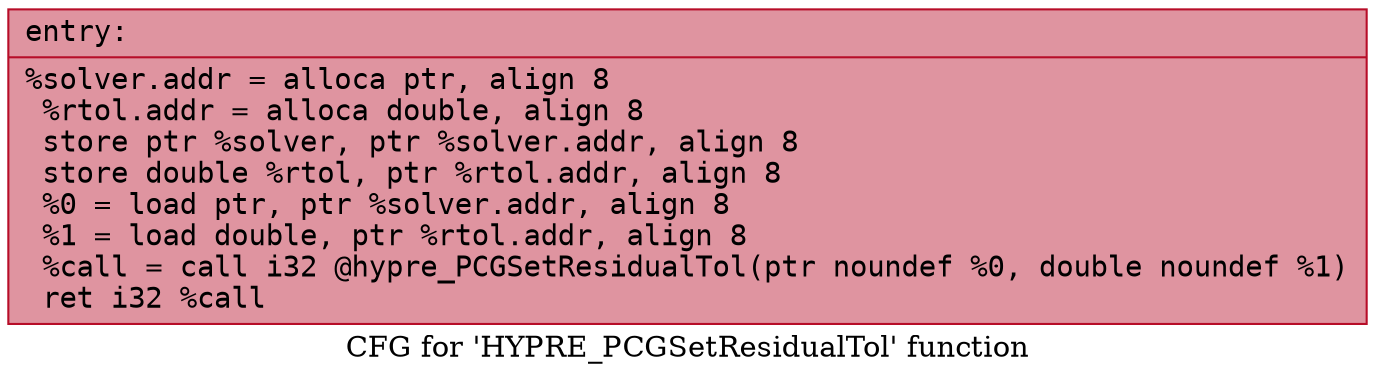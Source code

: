 digraph "CFG for 'HYPRE_PCGSetResidualTol' function" {
	label="CFG for 'HYPRE_PCGSetResidualTol' function";

	Node0x556d45bc16d0 [shape=record,color="#b70d28ff", style=filled, fillcolor="#b70d2870" fontname="Courier",label="{entry:\l|  %solver.addr = alloca ptr, align 8\l  %rtol.addr = alloca double, align 8\l  store ptr %solver, ptr %solver.addr, align 8\l  store double %rtol, ptr %rtol.addr, align 8\l  %0 = load ptr, ptr %solver.addr, align 8\l  %1 = load double, ptr %rtol.addr, align 8\l  %call = call i32 @hypre_PCGSetResidualTol(ptr noundef %0, double noundef %1)\l  ret i32 %call\l}"];
}
